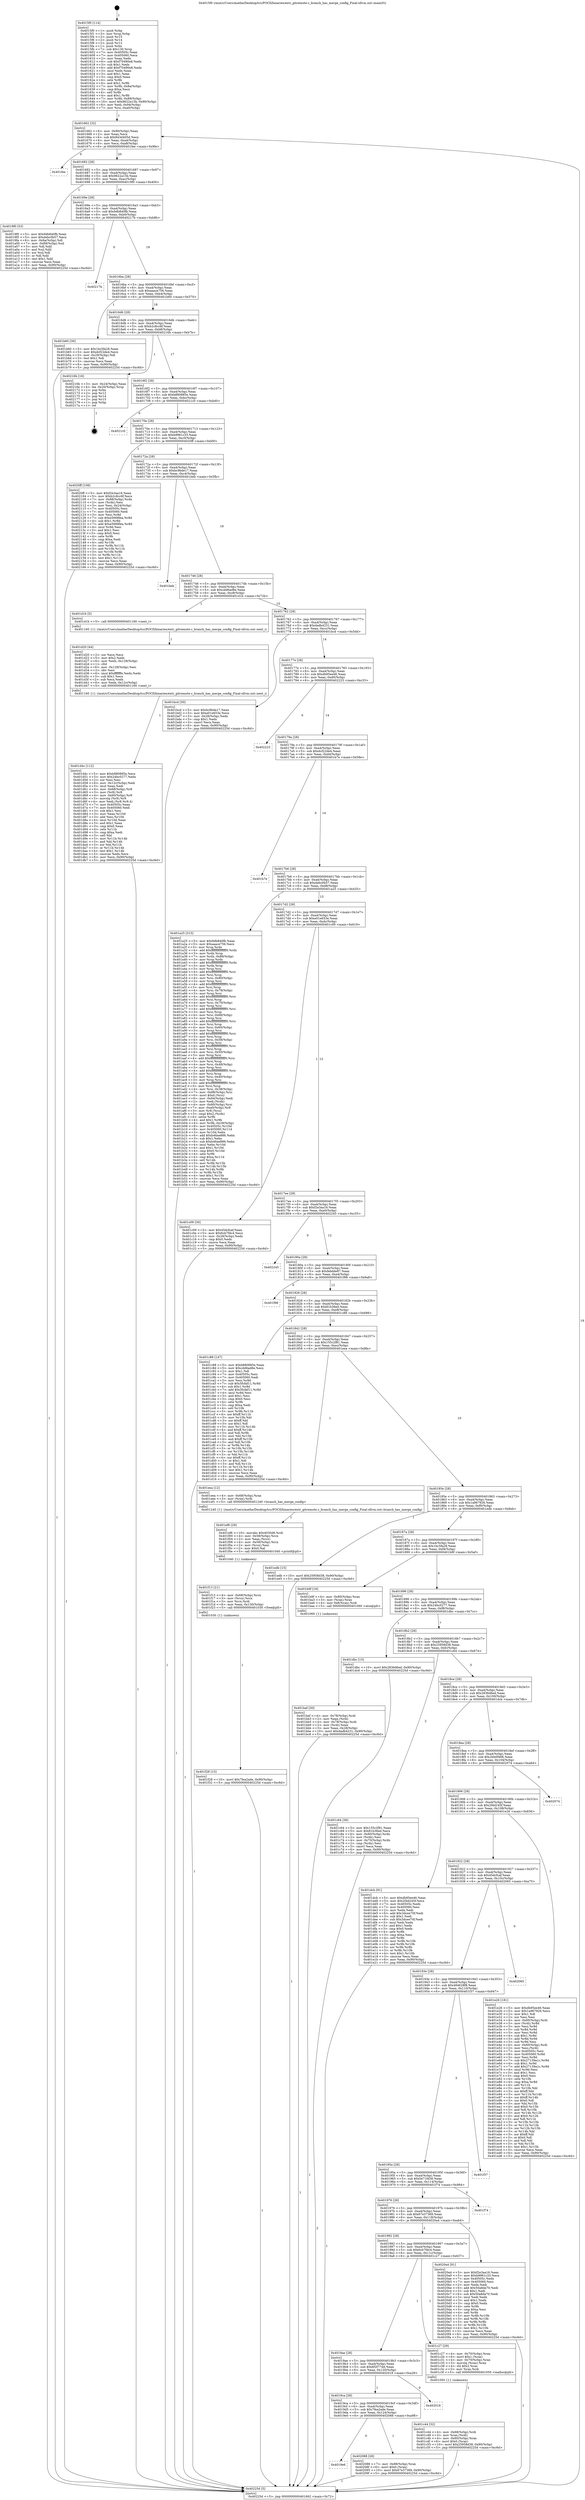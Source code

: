digraph "0x4015f0" {
  label = "0x4015f0 (/mnt/c/Users/mathe/Desktop/tcc/POCII/binaries/extr_gitremote.c_branch_has_merge_config_Final-ollvm.out::main(0))"
  labelloc = "t"
  node[shape=record]

  Entry [label="",width=0.3,height=0.3,shape=circle,fillcolor=black,style=filled]
  "0x401662" [label="{
     0x401662 [32]\l
     | [instrs]\l
     &nbsp;&nbsp;0x401662 \<+6\>: mov -0x90(%rbp),%eax\l
     &nbsp;&nbsp;0x401668 \<+2\>: mov %eax,%ecx\l
     &nbsp;&nbsp;0x40166a \<+6\>: sub $0x843d405d,%ecx\l
     &nbsp;&nbsp;0x401670 \<+6\>: mov %eax,-0xa4(%rbp)\l
     &nbsp;&nbsp;0x401676 \<+6\>: mov %ecx,-0xa8(%rbp)\l
     &nbsp;&nbsp;0x40167c \<+6\>: je 0000000000401fee \<main+0x9fe\>\l
  }"]
  "0x401fee" [label="{
     0x401fee\l
  }", style=dashed]
  "0x401682" [label="{
     0x401682 [28]\l
     | [instrs]\l
     &nbsp;&nbsp;0x401682 \<+5\>: jmp 0000000000401687 \<main+0x97\>\l
     &nbsp;&nbsp;0x401687 \<+6\>: mov -0xa4(%rbp),%eax\l
     &nbsp;&nbsp;0x40168d \<+5\>: sub $0x9622a15b,%eax\l
     &nbsp;&nbsp;0x401692 \<+6\>: mov %eax,-0xac(%rbp)\l
     &nbsp;&nbsp;0x401698 \<+6\>: je 00000000004019f0 \<main+0x400\>\l
  }"]
  Exit [label="",width=0.3,height=0.3,shape=circle,fillcolor=black,style=filled,peripheries=2]
  "0x4019f0" [label="{
     0x4019f0 [53]\l
     | [instrs]\l
     &nbsp;&nbsp;0x4019f0 \<+5\>: mov $0x9db840fb,%eax\l
     &nbsp;&nbsp;0x4019f5 \<+5\>: mov $0xdebc0b57,%ecx\l
     &nbsp;&nbsp;0x4019fa \<+6\>: mov -0x8a(%rbp),%dl\l
     &nbsp;&nbsp;0x401a00 \<+7\>: mov -0x89(%rbp),%sil\l
     &nbsp;&nbsp;0x401a07 \<+3\>: mov %dl,%dil\l
     &nbsp;&nbsp;0x401a0a \<+3\>: and %sil,%dil\l
     &nbsp;&nbsp;0x401a0d \<+3\>: xor %sil,%dl\l
     &nbsp;&nbsp;0x401a10 \<+3\>: or %dl,%dil\l
     &nbsp;&nbsp;0x401a13 \<+4\>: test $0x1,%dil\l
     &nbsp;&nbsp;0x401a17 \<+3\>: cmovne %ecx,%eax\l
     &nbsp;&nbsp;0x401a1a \<+6\>: mov %eax,-0x90(%rbp)\l
     &nbsp;&nbsp;0x401a20 \<+5\>: jmp 000000000040225d \<main+0xc6d\>\l
  }"]
  "0x40169e" [label="{
     0x40169e [28]\l
     | [instrs]\l
     &nbsp;&nbsp;0x40169e \<+5\>: jmp 00000000004016a3 \<main+0xb3\>\l
     &nbsp;&nbsp;0x4016a3 \<+6\>: mov -0xa4(%rbp),%eax\l
     &nbsp;&nbsp;0x4016a9 \<+5\>: sub $0x9db840fb,%eax\l
     &nbsp;&nbsp;0x4016ae \<+6\>: mov %eax,-0xb0(%rbp)\l
     &nbsp;&nbsp;0x4016b4 \<+6\>: je 000000000040217b \<main+0xb8b\>\l
  }"]
  "0x40225d" [label="{
     0x40225d [5]\l
     | [instrs]\l
     &nbsp;&nbsp;0x40225d \<+5\>: jmp 0000000000401662 \<main+0x72\>\l
  }"]
  "0x4015f0" [label="{
     0x4015f0 [114]\l
     | [instrs]\l
     &nbsp;&nbsp;0x4015f0 \<+1\>: push %rbp\l
     &nbsp;&nbsp;0x4015f1 \<+3\>: mov %rsp,%rbp\l
     &nbsp;&nbsp;0x4015f4 \<+2\>: push %r15\l
     &nbsp;&nbsp;0x4015f6 \<+2\>: push %r14\l
     &nbsp;&nbsp;0x4015f8 \<+2\>: push %r12\l
     &nbsp;&nbsp;0x4015fa \<+1\>: push %rbx\l
     &nbsp;&nbsp;0x4015fb \<+7\>: sub $0x130,%rsp\l
     &nbsp;&nbsp;0x401602 \<+7\>: mov 0x40505c,%eax\l
     &nbsp;&nbsp;0x401609 \<+7\>: mov 0x405060,%ecx\l
     &nbsp;&nbsp;0x401610 \<+2\>: mov %eax,%edx\l
     &nbsp;&nbsp;0x401612 \<+6\>: sub $0xf70490e8,%edx\l
     &nbsp;&nbsp;0x401618 \<+3\>: sub $0x1,%edx\l
     &nbsp;&nbsp;0x40161b \<+6\>: add $0xf70490e8,%edx\l
     &nbsp;&nbsp;0x401621 \<+3\>: imul %edx,%eax\l
     &nbsp;&nbsp;0x401624 \<+3\>: and $0x1,%eax\l
     &nbsp;&nbsp;0x401627 \<+3\>: cmp $0x0,%eax\l
     &nbsp;&nbsp;0x40162a \<+4\>: sete %r8b\l
     &nbsp;&nbsp;0x40162e \<+4\>: and $0x1,%r8b\l
     &nbsp;&nbsp;0x401632 \<+7\>: mov %r8b,-0x8a(%rbp)\l
     &nbsp;&nbsp;0x401639 \<+3\>: cmp $0xa,%ecx\l
     &nbsp;&nbsp;0x40163c \<+4\>: setl %r8b\l
     &nbsp;&nbsp;0x401640 \<+4\>: and $0x1,%r8b\l
     &nbsp;&nbsp;0x401644 \<+7\>: mov %r8b,-0x89(%rbp)\l
     &nbsp;&nbsp;0x40164b \<+10\>: movl $0x9622a15b,-0x90(%rbp)\l
     &nbsp;&nbsp;0x401655 \<+6\>: mov %edi,-0x94(%rbp)\l
     &nbsp;&nbsp;0x40165b \<+7\>: mov %rsi,-0xa0(%rbp)\l
  }"]
  "0x4019e6" [label="{
     0x4019e6\l
  }", style=dashed]
  "0x40217b" [label="{
     0x40217b\l
  }", style=dashed]
  "0x4016ba" [label="{
     0x4016ba [28]\l
     | [instrs]\l
     &nbsp;&nbsp;0x4016ba \<+5\>: jmp 00000000004016bf \<main+0xcf\>\l
     &nbsp;&nbsp;0x4016bf \<+6\>: mov -0xa4(%rbp),%eax\l
     &nbsp;&nbsp;0x4016c5 \<+5\>: sub $0xaaace756,%eax\l
     &nbsp;&nbsp;0x4016ca \<+6\>: mov %eax,-0xb4(%rbp)\l
     &nbsp;&nbsp;0x4016d0 \<+6\>: je 0000000000401b60 \<main+0x570\>\l
  }"]
  "0x402088" [label="{
     0x402088 [28]\l
     | [instrs]\l
     &nbsp;&nbsp;0x402088 \<+7\>: mov -0x88(%rbp),%rax\l
     &nbsp;&nbsp;0x40208f \<+6\>: movl $0x0,(%rax)\l
     &nbsp;&nbsp;0x402095 \<+10\>: movl $0x67e37369,-0x90(%rbp)\l
     &nbsp;&nbsp;0x40209f \<+5\>: jmp 000000000040225d \<main+0xc6d\>\l
  }"]
  "0x401b60" [label="{
     0x401b60 [30]\l
     | [instrs]\l
     &nbsp;&nbsp;0x401b60 \<+5\>: mov $0x1bc5fa28,%eax\l
     &nbsp;&nbsp;0x401b65 \<+5\>: mov $0xdcf22de4,%ecx\l
     &nbsp;&nbsp;0x401b6a \<+3\>: mov -0x29(%rbp),%dl\l
     &nbsp;&nbsp;0x401b6d \<+3\>: test $0x1,%dl\l
     &nbsp;&nbsp;0x401b70 \<+3\>: cmovne %ecx,%eax\l
     &nbsp;&nbsp;0x401b73 \<+6\>: mov %eax,-0x90(%rbp)\l
     &nbsp;&nbsp;0x401b79 \<+5\>: jmp 000000000040225d \<main+0xc6d\>\l
  }"]
  "0x4016d6" [label="{
     0x4016d6 [28]\l
     | [instrs]\l
     &nbsp;&nbsp;0x4016d6 \<+5\>: jmp 00000000004016db \<main+0xeb\>\l
     &nbsp;&nbsp;0x4016db \<+6\>: mov -0xa4(%rbp),%eax\l
     &nbsp;&nbsp;0x4016e1 \<+5\>: sub $0xb2c8cc6f,%eax\l
     &nbsp;&nbsp;0x4016e6 \<+6\>: mov %eax,-0xb8(%rbp)\l
     &nbsp;&nbsp;0x4016ec \<+6\>: je 000000000040216b \<main+0xb7b\>\l
  }"]
  "0x4019ca" [label="{
     0x4019ca [28]\l
     | [instrs]\l
     &nbsp;&nbsp;0x4019ca \<+5\>: jmp 00000000004019cf \<main+0x3df\>\l
     &nbsp;&nbsp;0x4019cf \<+6\>: mov -0xa4(%rbp),%eax\l
     &nbsp;&nbsp;0x4019d5 \<+5\>: sub $0x7fea2ade,%eax\l
     &nbsp;&nbsp;0x4019da \<+6\>: mov %eax,-0x124(%rbp)\l
     &nbsp;&nbsp;0x4019e0 \<+6\>: je 0000000000402088 \<main+0xa98\>\l
  }"]
  "0x40216b" [label="{
     0x40216b [16]\l
     | [instrs]\l
     &nbsp;&nbsp;0x40216b \<+3\>: mov -0x24(%rbp),%eax\l
     &nbsp;&nbsp;0x40216e \<+4\>: lea -0x20(%rbp),%rsp\l
     &nbsp;&nbsp;0x402172 \<+1\>: pop %rbx\l
     &nbsp;&nbsp;0x402173 \<+2\>: pop %r12\l
     &nbsp;&nbsp;0x402175 \<+2\>: pop %r14\l
     &nbsp;&nbsp;0x402177 \<+2\>: pop %r15\l
     &nbsp;&nbsp;0x402179 \<+1\>: pop %rbp\l
     &nbsp;&nbsp;0x40217a \<+1\>: ret\l
  }"]
  "0x4016f2" [label="{
     0x4016f2 [28]\l
     | [instrs]\l
     &nbsp;&nbsp;0x4016f2 \<+5\>: jmp 00000000004016f7 \<main+0x107\>\l
     &nbsp;&nbsp;0x4016f7 \<+6\>: mov -0xa4(%rbp),%eax\l
     &nbsp;&nbsp;0x4016fd \<+5\>: sub $0xb880885e,%eax\l
     &nbsp;&nbsp;0x401702 \<+6\>: mov %eax,-0xbc(%rbp)\l
     &nbsp;&nbsp;0x401708 \<+6\>: je 00000000004021c0 \<main+0xbd0\>\l
  }"]
  "0x402018" [label="{
     0x402018\l
  }", style=dashed]
  "0x4021c0" [label="{
     0x4021c0\l
  }", style=dashed]
  "0x40170e" [label="{
     0x40170e [28]\l
     | [instrs]\l
     &nbsp;&nbsp;0x40170e \<+5\>: jmp 0000000000401713 \<main+0x123\>\l
     &nbsp;&nbsp;0x401713 \<+6\>: mov -0xa4(%rbp),%eax\l
     &nbsp;&nbsp;0x401719 \<+5\>: sub $0xb9961c33,%eax\l
     &nbsp;&nbsp;0x40171e \<+6\>: mov %eax,-0xc0(%rbp)\l
     &nbsp;&nbsp;0x401724 \<+6\>: je 00000000004020ff \<main+0xb0f\>\l
  }"]
  "0x401f28" [label="{
     0x401f28 [15]\l
     | [instrs]\l
     &nbsp;&nbsp;0x401f28 \<+10\>: movl $0x7fea2ade,-0x90(%rbp)\l
     &nbsp;&nbsp;0x401f32 \<+5\>: jmp 000000000040225d \<main+0xc6d\>\l
  }"]
  "0x4020ff" [label="{
     0x4020ff [108]\l
     | [instrs]\l
     &nbsp;&nbsp;0x4020ff \<+5\>: mov $0xf2e3aa16,%eax\l
     &nbsp;&nbsp;0x402104 \<+5\>: mov $0xb2c8cc6f,%ecx\l
     &nbsp;&nbsp;0x402109 \<+7\>: mov -0x88(%rbp),%rdx\l
     &nbsp;&nbsp;0x402110 \<+2\>: mov (%rdx),%esi\l
     &nbsp;&nbsp;0x402112 \<+3\>: mov %esi,-0x24(%rbp)\l
     &nbsp;&nbsp;0x402115 \<+7\>: mov 0x40505c,%esi\l
     &nbsp;&nbsp;0x40211c \<+7\>: mov 0x405060,%edi\l
     &nbsp;&nbsp;0x402123 \<+3\>: mov %esi,%r8d\l
     &nbsp;&nbsp;0x402126 \<+7\>: sub $0xe5668fea,%r8d\l
     &nbsp;&nbsp;0x40212d \<+4\>: sub $0x1,%r8d\l
     &nbsp;&nbsp;0x402131 \<+7\>: add $0xe5668fea,%r8d\l
     &nbsp;&nbsp;0x402138 \<+4\>: imul %r8d,%esi\l
     &nbsp;&nbsp;0x40213c \<+3\>: and $0x1,%esi\l
     &nbsp;&nbsp;0x40213f \<+3\>: cmp $0x0,%esi\l
     &nbsp;&nbsp;0x402142 \<+4\>: sete %r9b\l
     &nbsp;&nbsp;0x402146 \<+3\>: cmp $0xa,%edi\l
     &nbsp;&nbsp;0x402149 \<+4\>: setl %r10b\l
     &nbsp;&nbsp;0x40214d \<+3\>: mov %r9b,%r11b\l
     &nbsp;&nbsp;0x402150 \<+3\>: and %r10b,%r11b\l
     &nbsp;&nbsp;0x402153 \<+3\>: xor %r10b,%r9b\l
     &nbsp;&nbsp;0x402156 \<+3\>: or %r9b,%r11b\l
     &nbsp;&nbsp;0x402159 \<+4\>: test $0x1,%r11b\l
     &nbsp;&nbsp;0x40215d \<+3\>: cmovne %ecx,%eax\l
     &nbsp;&nbsp;0x402160 \<+6\>: mov %eax,-0x90(%rbp)\l
     &nbsp;&nbsp;0x402166 \<+5\>: jmp 000000000040225d \<main+0xc6d\>\l
  }"]
  "0x40172a" [label="{
     0x40172a [28]\l
     | [instrs]\l
     &nbsp;&nbsp;0x40172a \<+5\>: jmp 000000000040172f \<main+0x13f\>\l
     &nbsp;&nbsp;0x40172f \<+6\>: mov -0xa4(%rbp),%eax\l
     &nbsp;&nbsp;0x401735 \<+5\>: sub $0xbc9bde17,%eax\l
     &nbsp;&nbsp;0x40173a \<+6\>: mov %eax,-0xc4(%rbp)\l
     &nbsp;&nbsp;0x401740 \<+6\>: je 0000000000401beb \<main+0x5fb\>\l
  }"]
  "0x401f13" [label="{
     0x401f13 [21]\l
     | [instrs]\l
     &nbsp;&nbsp;0x401f13 \<+4\>: mov -0x68(%rbp),%rcx\l
     &nbsp;&nbsp;0x401f17 \<+3\>: mov (%rcx),%rcx\l
     &nbsp;&nbsp;0x401f1a \<+3\>: mov %rcx,%rdi\l
     &nbsp;&nbsp;0x401f1d \<+6\>: mov %eax,-0x130(%rbp)\l
     &nbsp;&nbsp;0x401f23 \<+5\>: call 0000000000401030 \<free@plt\>\l
     | [calls]\l
     &nbsp;&nbsp;0x401030 \{1\} (unknown)\l
  }"]
  "0x401beb" [label="{
     0x401beb\l
  }", style=dashed]
  "0x401746" [label="{
     0x401746 [28]\l
     | [instrs]\l
     &nbsp;&nbsp;0x401746 \<+5\>: jmp 000000000040174b \<main+0x15b\>\l
     &nbsp;&nbsp;0x40174b \<+6\>: mov -0xa4(%rbp),%eax\l
     &nbsp;&nbsp;0x401751 \<+5\>: sub $0xcdd6ad8e,%eax\l
     &nbsp;&nbsp;0x401756 \<+6\>: mov %eax,-0xc8(%rbp)\l
     &nbsp;&nbsp;0x40175c \<+6\>: je 0000000000401d1b \<main+0x72b\>\l
  }"]
  "0x401ef6" [label="{
     0x401ef6 [29]\l
     | [instrs]\l
     &nbsp;&nbsp;0x401ef6 \<+10\>: movabs $0x4030d6,%rdi\l
     &nbsp;&nbsp;0x401f00 \<+4\>: mov -0x58(%rbp),%rcx\l
     &nbsp;&nbsp;0x401f04 \<+2\>: mov %eax,(%rcx)\l
     &nbsp;&nbsp;0x401f06 \<+4\>: mov -0x58(%rbp),%rcx\l
     &nbsp;&nbsp;0x401f0a \<+2\>: mov (%rcx),%esi\l
     &nbsp;&nbsp;0x401f0c \<+2\>: mov $0x0,%al\l
     &nbsp;&nbsp;0x401f0e \<+5\>: call 0000000000401040 \<printf@plt\>\l
     | [calls]\l
     &nbsp;&nbsp;0x401040 \{1\} (unknown)\l
  }"]
  "0x401d1b" [label="{
     0x401d1b [5]\l
     | [instrs]\l
     &nbsp;&nbsp;0x401d1b \<+5\>: call 0000000000401160 \<next_i\>\l
     | [calls]\l
     &nbsp;&nbsp;0x401160 \{1\} (/mnt/c/Users/mathe/Desktop/tcc/POCII/binaries/extr_gitremote.c_branch_has_merge_config_Final-ollvm.out::next_i)\l
  }"]
  "0x401762" [label="{
     0x401762 [28]\l
     | [instrs]\l
     &nbsp;&nbsp;0x401762 \<+5\>: jmp 0000000000401767 \<main+0x177\>\l
     &nbsp;&nbsp;0x401767 \<+6\>: mov -0xa4(%rbp),%eax\l
     &nbsp;&nbsp;0x40176d \<+5\>: sub $0xdadb4231,%eax\l
     &nbsp;&nbsp;0x401772 \<+6\>: mov %eax,-0xcc(%rbp)\l
     &nbsp;&nbsp;0x401778 \<+6\>: je 0000000000401bcd \<main+0x5dd\>\l
  }"]
  "0x401d4c" [label="{
     0x401d4c [112]\l
     | [instrs]\l
     &nbsp;&nbsp;0x401d4c \<+5\>: mov $0xb880885e,%ecx\l
     &nbsp;&nbsp;0x401d51 \<+5\>: mov $0x24bc0277,%edx\l
     &nbsp;&nbsp;0x401d56 \<+2\>: xor %esi,%esi\l
     &nbsp;&nbsp;0x401d58 \<+6\>: mov -0x12c(%rbp),%edi\l
     &nbsp;&nbsp;0x401d5e \<+3\>: imul %eax,%edi\l
     &nbsp;&nbsp;0x401d61 \<+4\>: mov -0x68(%rbp),%r8\l
     &nbsp;&nbsp;0x401d65 \<+3\>: mov (%r8),%r8\l
     &nbsp;&nbsp;0x401d68 \<+4\>: mov -0x60(%rbp),%r9\l
     &nbsp;&nbsp;0x401d6c \<+3\>: movslq (%r9),%r9\l
     &nbsp;&nbsp;0x401d6f \<+4\>: mov %edi,(%r8,%r9,4)\l
     &nbsp;&nbsp;0x401d73 \<+7\>: mov 0x40505c,%eax\l
     &nbsp;&nbsp;0x401d7a \<+7\>: mov 0x405060,%edi\l
     &nbsp;&nbsp;0x401d81 \<+3\>: sub $0x1,%esi\l
     &nbsp;&nbsp;0x401d84 \<+3\>: mov %eax,%r10d\l
     &nbsp;&nbsp;0x401d87 \<+3\>: add %esi,%r10d\l
     &nbsp;&nbsp;0x401d8a \<+4\>: imul %r10d,%eax\l
     &nbsp;&nbsp;0x401d8e \<+3\>: and $0x1,%eax\l
     &nbsp;&nbsp;0x401d91 \<+3\>: cmp $0x0,%eax\l
     &nbsp;&nbsp;0x401d94 \<+4\>: sete %r11b\l
     &nbsp;&nbsp;0x401d98 \<+3\>: cmp $0xa,%edi\l
     &nbsp;&nbsp;0x401d9b \<+3\>: setl %bl\l
     &nbsp;&nbsp;0x401d9e \<+3\>: mov %r11b,%r14b\l
     &nbsp;&nbsp;0x401da1 \<+3\>: and %bl,%r14b\l
     &nbsp;&nbsp;0x401da4 \<+3\>: xor %bl,%r11b\l
     &nbsp;&nbsp;0x401da7 \<+3\>: or %r11b,%r14b\l
     &nbsp;&nbsp;0x401daa \<+4\>: test $0x1,%r14b\l
     &nbsp;&nbsp;0x401dae \<+3\>: cmovne %edx,%ecx\l
     &nbsp;&nbsp;0x401db1 \<+6\>: mov %ecx,-0x90(%rbp)\l
     &nbsp;&nbsp;0x401db7 \<+5\>: jmp 000000000040225d \<main+0xc6d\>\l
  }"]
  "0x401bcd" [label="{
     0x401bcd [30]\l
     | [instrs]\l
     &nbsp;&nbsp;0x401bcd \<+5\>: mov $0xbc9bde17,%eax\l
     &nbsp;&nbsp;0x401bd2 \<+5\>: mov $0xe01e653e,%ecx\l
     &nbsp;&nbsp;0x401bd7 \<+3\>: mov -0x28(%rbp),%edx\l
     &nbsp;&nbsp;0x401bda \<+3\>: cmp $0x1,%edx\l
     &nbsp;&nbsp;0x401bdd \<+3\>: cmovl %ecx,%eax\l
     &nbsp;&nbsp;0x401be0 \<+6\>: mov %eax,-0x90(%rbp)\l
     &nbsp;&nbsp;0x401be6 \<+5\>: jmp 000000000040225d \<main+0xc6d\>\l
  }"]
  "0x40177e" [label="{
     0x40177e [28]\l
     | [instrs]\l
     &nbsp;&nbsp;0x40177e \<+5\>: jmp 0000000000401783 \<main+0x193\>\l
     &nbsp;&nbsp;0x401783 \<+6\>: mov -0xa4(%rbp),%eax\l
     &nbsp;&nbsp;0x401789 \<+5\>: sub $0xdb95ee46,%eax\l
     &nbsp;&nbsp;0x40178e \<+6\>: mov %eax,-0xd0(%rbp)\l
     &nbsp;&nbsp;0x401794 \<+6\>: je 0000000000402223 \<main+0xc33\>\l
  }"]
  "0x401d20" [label="{
     0x401d20 [44]\l
     | [instrs]\l
     &nbsp;&nbsp;0x401d20 \<+2\>: xor %ecx,%ecx\l
     &nbsp;&nbsp;0x401d22 \<+5\>: mov $0x2,%edx\l
     &nbsp;&nbsp;0x401d27 \<+6\>: mov %edx,-0x128(%rbp)\l
     &nbsp;&nbsp;0x401d2d \<+1\>: cltd\l
     &nbsp;&nbsp;0x401d2e \<+6\>: mov -0x128(%rbp),%esi\l
     &nbsp;&nbsp;0x401d34 \<+2\>: idiv %esi\l
     &nbsp;&nbsp;0x401d36 \<+6\>: imul $0xfffffffe,%edx,%edx\l
     &nbsp;&nbsp;0x401d3c \<+3\>: sub $0x1,%ecx\l
     &nbsp;&nbsp;0x401d3f \<+2\>: sub %ecx,%edx\l
     &nbsp;&nbsp;0x401d41 \<+6\>: mov %edx,-0x12c(%rbp)\l
     &nbsp;&nbsp;0x401d47 \<+5\>: call 0000000000401160 \<next_i\>\l
     | [calls]\l
     &nbsp;&nbsp;0x401160 \{1\} (/mnt/c/Users/mathe/Desktop/tcc/POCII/binaries/extr_gitremote.c_branch_has_merge_config_Final-ollvm.out::next_i)\l
  }"]
  "0x402223" [label="{
     0x402223\l
  }", style=dashed]
  "0x40179a" [label="{
     0x40179a [28]\l
     | [instrs]\l
     &nbsp;&nbsp;0x40179a \<+5\>: jmp 000000000040179f \<main+0x1af\>\l
     &nbsp;&nbsp;0x40179f \<+6\>: mov -0xa4(%rbp),%eax\l
     &nbsp;&nbsp;0x4017a5 \<+5\>: sub $0xdcf22de4,%eax\l
     &nbsp;&nbsp;0x4017aa \<+6\>: mov %eax,-0xd4(%rbp)\l
     &nbsp;&nbsp;0x4017b0 \<+6\>: je 0000000000401b7e \<main+0x58e\>\l
  }"]
  "0x401c44" [label="{
     0x401c44 [32]\l
     | [instrs]\l
     &nbsp;&nbsp;0x401c44 \<+4\>: mov -0x68(%rbp),%rdi\l
     &nbsp;&nbsp;0x401c48 \<+3\>: mov %rax,(%rdi)\l
     &nbsp;&nbsp;0x401c4b \<+4\>: mov -0x60(%rbp),%rax\l
     &nbsp;&nbsp;0x401c4f \<+6\>: movl $0x0,(%rax)\l
     &nbsp;&nbsp;0x401c55 \<+10\>: movl $0x25958d38,-0x90(%rbp)\l
     &nbsp;&nbsp;0x401c5f \<+5\>: jmp 000000000040225d \<main+0xc6d\>\l
  }"]
  "0x401b7e" [label="{
     0x401b7e\l
  }", style=dashed]
  "0x4017b6" [label="{
     0x4017b6 [28]\l
     | [instrs]\l
     &nbsp;&nbsp;0x4017b6 \<+5\>: jmp 00000000004017bb \<main+0x1cb\>\l
     &nbsp;&nbsp;0x4017bb \<+6\>: mov -0xa4(%rbp),%eax\l
     &nbsp;&nbsp;0x4017c1 \<+5\>: sub $0xdebc0b57,%eax\l
     &nbsp;&nbsp;0x4017c6 \<+6\>: mov %eax,-0xd8(%rbp)\l
     &nbsp;&nbsp;0x4017cc \<+6\>: je 0000000000401a25 \<main+0x435\>\l
  }"]
  "0x4019ae" [label="{
     0x4019ae [28]\l
     | [instrs]\l
     &nbsp;&nbsp;0x4019ae \<+5\>: jmp 00000000004019b3 \<main+0x3c3\>\l
     &nbsp;&nbsp;0x4019b3 \<+6\>: mov -0xa4(%rbp),%eax\l
     &nbsp;&nbsp;0x4019b9 \<+5\>: sub $0x6f2f77dd,%eax\l
     &nbsp;&nbsp;0x4019be \<+6\>: mov %eax,-0x120(%rbp)\l
     &nbsp;&nbsp;0x4019c4 \<+6\>: je 0000000000402018 \<main+0xa28\>\l
  }"]
  "0x401a25" [label="{
     0x401a25 [315]\l
     | [instrs]\l
     &nbsp;&nbsp;0x401a25 \<+5\>: mov $0x9db840fb,%eax\l
     &nbsp;&nbsp;0x401a2a \<+5\>: mov $0xaaace756,%ecx\l
     &nbsp;&nbsp;0x401a2f \<+3\>: mov %rsp,%rdx\l
     &nbsp;&nbsp;0x401a32 \<+4\>: add $0xfffffffffffffff0,%rdx\l
     &nbsp;&nbsp;0x401a36 \<+3\>: mov %rdx,%rsp\l
     &nbsp;&nbsp;0x401a39 \<+7\>: mov %rdx,-0x88(%rbp)\l
     &nbsp;&nbsp;0x401a40 \<+3\>: mov %rsp,%rdx\l
     &nbsp;&nbsp;0x401a43 \<+4\>: add $0xfffffffffffffff0,%rdx\l
     &nbsp;&nbsp;0x401a47 \<+3\>: mov %rdx,%rsp\l
     &nbsp;&nbsp;0x401a4a \<+3\>: mov %rsp,%rsi\l
     &nbsp;&nbsp;0x401a4d \<+4\>: add $0xfffffffffffffff0,%rsi\l
     &nbsp;&nbsp;0x401a51 \<+3\>: mov %rsi,%rsp\l
     &nbsp;&nbsp;0x401a54 \<+4\>: mov %rsi,-0x80(%rbp)\l
     &nbsp;&nbsp;0x401a58 \<+3\>: mov %rsp,%rsi\l
     &nbsp;&nbsp;0x401a5b \<+4\>: add $0xfffffffffffffff0,%rsi\l
     &nbsp;&nbsp;0x401a5f \<+3\>: mov %rsi,%rsp\l
     &nbsp;&nbsp;0x401a62 \<+4\>: mov %rsi,-0x78(%rbp)\l
     &nbsp;&nbsp;0x401a66 \<+3\>: mov %rsp,%rsi\l
     &nbsp;&nbsp;0x401a69 \<+4\>: add $0xfffffffffffffff0,%rsi\l
     &nbsp;&nbsp;0x401a6d \<+3\>: mov %rsi,%rsp\l
     &nbsp;&nbsp;0x401a70 \<+4\>: mov %rsi,-0x70(%rbp)\l
     &nbsp;&nbsp;0x401a74 \<+3\>: mov %rsp,%rsi\l
     &nbsp;&nbsp;0x401a77 \<+4\>: add $0xfffffffffffffff0,%rsi\l
     &nbsp;&nbsp;0x401a7b \<+3\>: mov %rsi,%rsp\l
     &nbsp;&nbsp;0x401a7e \<+4\>: mov %rsi,-0x68(%rbp)\l
     &nbsp;&nbsp;0x401a82 \<+3\>: mov %rsp,%rsi\l
     &nbsp;&nbsp;0x401a85 \<+4\>: add $0xfffffffffffffff0,%rsi\l
     &nbsp;&nbsp;0x401a89 \<+3\>: mov %rsi,%rsp\l
     &nbsp;&nbsp;0x401a8c \<+4\>: mov %rsi,-0x60(%rbp)\l
     &nbsp;&nbsp;0x401a90 \<+3\>: mov %rsp,%rsi\l
     &nbsp;&nbsp;0x401a93 \<+4\>: add $0xfffffffffffffff0,%rsi\l
     &nbsp;&nbsp;0x401a97 \<+3\>: mov %rsi,%rsp\l
     &nbsp;&nbsp;0x401a9a \<+4\>: mov %rsi,-0x58(%rbp)\l
     &nbsp;&nbsp;0x401a9e \<+3\>: mov %rsp,%rsi\l
     &nbsp;&nbsp;0x401aa1 \<+4\>: add $0xfffffffffffffff0,%rsi\l
     &nbsp;&nbsp;0x401aa5 \<+3\>: mov %rsi,%rsp\l
     &nbsp;&nbsp;0x401aa8 \<+4\>: mov %rsi,-0x50(%rbp)\l
     &nbsp;&nbsp;0x401aac \<+3\>: mov %rsp,%rsi\l
     &nbsp;&nbsp;0x401aaf \<+4\>: add $0xfffffffffffffff0,%rsi\l
     &nbsp;&nbsp;0x401ab3 \<+3\>: mov %rsi,%rsp\l
     &nbsp;&nbsp;0x401ab6 \<+4\>: mov %rsi,-0x48(%rbp)\l
     &nbsp;&nbsp;0x401aba \<+3\>: mov %rsp,%rsi\l
     &nbsp;&nbsp;0x401abd \<+4\>: add $0xfffffffffffffff0,%rsi\l
     &nbsp;&nbsp;0x401ac1 \<+3\>: mov %rsi,%rsp\l
     &nbsp;&nbsp;0x401ac4 \<+4\>: mov %rsi,-0x40(%rbp)\l
     &nbsp;&nbsp;0x401ac8 \<+3\>: mov %rsp,%rsi\l
     &nbsp;&nbsp;0x401acb \<+4\>: add $0xfffffffffffffff0,%rsi\l
     &nbsp;&nbsp;0x401acf \<+3\>: mov %rsi,%rsp\l
     &nbsp;&nbsp;0x401ad2 \<+4\>: mov %rsi,-0x38(%rbp)\l
     &nbsp;&nbsp;0x401ad6 \<+7\>: mov -0x88(%rbp),%rsi\l
     &nbsp;&nbsp;0x401add \<+6\>: movl $0x0,(%rsi)\l
     &nbsp;&nbsp;0x401ae3 \<+6\>: mov -0x94(%rbp),%edi\l
     &nbsp;&nbsp;0x401ae9 \<+2\>: mov %edi,(%rdx)\l
     &nbsp;&nbsp;0x401aeb \<+4\>: mov -0x80(%rbp),%rsi\l
     &nbsp;&nbsp;0x401aef \<+7\>: mov -0xa0(%rbp),%r8\l
     &nbsp;&nbsp;0x401af6 \<+3\>: mov %r8,(%rsi)\l
     &nbsp;&nbsp;0x401af9 \<+3\>: cmpl $0x2,(%rdx)\l
     &nbsp;&nbsp;0x401afc \<+4\>: setne %r9b\l
     &nbsp;&nbsp;0x401b00 \<+4\>: and $0x1,%r9b\l
     &nbsp;&nbsp;0x401b04 \<+4\>: mov %r9b,-0x29(%rbp)\l
     &nbsp;&nbsp;0x401b08 \<+8\>: mov 0x40505c,%r10d\l
     &nbsp;&nbsp;0x401b10 \<+8\>: mov 0x405060,%r11d\l
     &nbsp;&nbsp;0x401b18 \<+3\>: mov %r10d,%ebx\l
     &nbsp;&nbsp;0x401b1b \<+6\>: add $0xb46ae886,%ebx\l
     &nbsp;&nbsp;0x401b21 \<+3\>: sub $0x1,%ebx\l
     &nbsp;&nbsp;0x401b24 \<+6\>: sub $0xb46ae886,%ebx\l
     &nbsp;&nbsp;0x401b2a \<+4\>: imul %ebx,%r10d\l
     &nbsp;&nbsp;0x401b2e \<+4\>: and $0x1,%r10d\l
     &nbsp;&nbsp;0x401b32 \<+4\>: cmp $0x0,%r10d\l
     &nbsp;&nbsp;0x401b36 \<+4\>: sete %r9b\l
     &nbsp;&nbsp;0x401b3a \<+4\>: cmp $0xa,%r11d\l
     &nbsp;&nbsp;0x401b3e \<+4\>: setl %r14b\l
     &nbsp;&nbsp;0x401b42 \<+3\>: mov %r9b,%r15b\l
     &nbsp;&nbsp;0x401b45 \<+3\>: and %r14b,%r15b\l
     &nbsp;&nbsp;0x401b48 \<+3\>: xor %r14b,%r9b\l
     &nbsp;&nbsp;0x401b4b \<+3\>: or %r9b,%r15b\l
     &nbsp;&nbsp;0x401b4e \<+4\>: test $0x1,%r15b\l
     &nbsp;&nbsp;0x401b52 \<+3\>: cmovne %ecx,%eax\l
     &nbsp;&nbsp;0x401b55 \<+6\>: mov %eax,-0x90(%rbp)\l
     &nbsp;&nbsp;0x401b5b \<+5\>: jmp 000000000040225d \<main+0xc6d\>\l
  }"]
  "0x4017d2" [label="{
     0x4017d2 [28]\l
     | [instrs]\l
     &nbsp;&nbsp;0x4017d2 \<+5\>: jmp 00000000004017d7 \<main+0x1e7\>\l
     &nbsp;&nbsp;0x4017d7 \<+6\>: mov -0xa4(%rbp),%eax\l
     &nbsp;&nbsp;0x4017dd \<+5\>: sub $0xe01e653e,%eax\l
     &nbsp;&nbsp;0x4017e2 \<+6\>: mov %eax,-0xdc(%rbp)\l
     &nbsp;&nbsp;0x4017e8 \<+6\>: je 0000000000401c09 \<main+0x619\>\l
  }"]
  "0x401c27" [label="{
     0x401c27 [29]\l
     | [instrs]\l
     &nbsp;&nbsp;0x401c27 \<+4\>: mov -0x70(%rbp),%rax\l
     &nbsp;&nbsp;0x401c2b \<+6\>: movl $0x1,(%rax)\l
     &nbsp;&nbsp;0x401c31 \<+4\>: mov -0x70(%rbp),%rax\l
     &nbsp;&nbsp;0x401c35 \<+3\>: movslq (%rax),%rax\l
     &nbsp;&nbsp;0x401c38 \<+4\>: shl $0x2,%rax\l
     &nbsp;&nbsp;0x401c3c \<+3\>: mov %rax,%rdi\l
     &nbsp;&nbsp;0x401c3f \<+5\>: call 0000000000401050 \<malloc@plt\>\l
     | [calls]\l
     &nbsp;&nbsp;0x401050 \{1\} (unknown)\l
  }"]
  "0x401992" [label="{
     0x401992 [28]\l
     | [instrs]\l
     &nbsp;&nbsp;0x401992 \<+5\>: jmp 0000000000401997 \<main+0x3a7\>\l
     &nbsp;&nbsp;0x401997 \<+6\>: mov -0xa4(%rbp),%eax\l
     &nbsp;&nbsp;0x40199d \<+5\>: sub $0x6cb7fdc4,%eax\l
     &nbsp;&nbsp;0x4019a2 \<+6\>: mov %eax,-0x11c(%rbp)\l
     &nbsp;&nbsp;0x4019a8 \<+6\>: je 0000000000401c27 \<main+0x637\>\l
  }"]
  "0x401c09" [label="{
     0x401c09 [30]\l
     | [instrs]\l
     &nbsp;&nbsp;0x401c09 \<+5\>: mov $0x45dcfcaf,%eax\l
     &nbsp;&nbsp;0x401c0e \<+5\>: mov $0x6cb7fdc4,%ecx\l
     &nbsp;&nbsp;0x401c13 \<+3\>: mov -0x28(%rbp),%edx\l
     &nbsp;&nbsp;0x401c16 \<+3\>: cmp $0x0,%edx\l
     &nbsp;&nbsp;0x401c19 \<+3\>: cmove %ecx,%eax\l
     &nbsp;&nbsp;0x401c1c \<+6\>: mov %eax,-0x90(%rbp)\l
     &nbsp;&nbsp;0x401c22 \<+5\>: jmp 000000000040225d \<main+0xc6d\>\l
  }"]
  "0x4017ee" [label="{
     0x4017ee [28]\l
     | [instrs]\l
     &nbsp;&nbsp;0x4017ee \<+5\>: jmp 00000000004017f3 \<main+0x203\>\l
     &nbsp;&nbsp;0x4017f3 \<+6\>: mov -0xa4(%rbp),%eax\l
     &nbsp;&nbsp;0x4017f9 \<+5\>: sub $0xf2e3aa16,%eax\l
     &nbsp;&nbsp;0x4017fe \<+6\>: mov %eax,-0xe0(%rbp)\l
     &nbsp;&nbsp;0x401804 \<+6\>: je 0000000000402245 \<main+0xc55\>\l
  }"]
  "0x4020a4" [label="{
     0x4020a4 [91]\l
     | [instrs]\l
     &nbsp;&nbsp;0x4020a4 \<+5\>: mov $0xf2e3aa16,%eax\l
     &nbsp;&nbsp;0x4020a9 \<+5\>: mov $0xb9961c33,%ecx\l
     &nbsp;&nbsp;0x4020ae \<+7\>: mov 0x40505c,%edx\l
     &nbsp;&nbsp;0x4020b5 \<+7\>: mov 0x405060,%esi\l
     &nbsp;&nbsp;0x4020bc \<+2\>: mov %edx,%edi\l
     &nbsp;&nbsp;0x4020be \<+6\>: add $0x50a8da70,%edi\l
     &nbsp;&nbsp;0x4020c4 \<+3\>: sub $0x1,%edi\l
     &nbsp;&nbsp;0x4020c7 \<+6\>: sub $0x50a8da70,%edi\l
     &nbsp;&nbsp;0x4020cd \<+3\>: imul %edi,%edx\l
     &nbsp;&nbsp;0x4020d0 \<+3\>: and $0x1,%edx\l
     &nbsp;&nbsp;0x4020d3 \<+3\>: cmp $0x0,%edx\l
     &nbsp;&nbsp;0x4020d6 \<+4\>: sete %r8b\l
     &nbsp;&nbsp;0x4020da \<+3\>: cmp $0xa,%esi\l
     &nbsp;&nbsp;0x4020dd \<+4\>: setl %r9b\l
     &nbsp;&nbsp;0x4020e1 \<+3\>: mov %r8b,%r10b\l
     &nbsp;&nbsp;0x4020e4 \<+3\>: and %r9b,%r10b\l
     &nbsp;&nbsp;0x4020e7 \<+3\>: xor %r9b,%r8b\l
     &nbsp;&nbsp;0x4020ea \<+3\>: or %r8b,%r10b\l
     &nbsp;&nbsp;0x4020ed \<+4\>: test $0x1,%r10b\l
     &nbsp;&nbsp;0x4020f1 \<+3\>: cmovne %ecx,%eax\l
     &nbsp;&nbsp;0x4020f4 \<+6\>: mov %eax,-0x90(%rbp)\l
     &nbsp;&nbsp;0x4020fa \<+5\>: jmp 000000000040225d \<main+0xc6d\>\l
  }"]
  "0x402245" [label="{
     0x402245\l
  }", style=dashed]
  "0x40180a" [label="{
     0x40180a [28]\l
     | [instrs]\l
     &nbsp;&nbsp;0x40180a \<+5\>: jmp 000000000040180f \<main+0x21f\>\l
     &nbsp;&nbsp;0x40180f \<+6\>: mov -0xa4(%rbp),%eax\l
     &nbsp;&nbsp;0x401815 \<+5\>: sub $0xfebdde87,%eax\l
     &nbsp;&nbsp;0x40181a \<+6\>: mov %eax,-0xe4(%rbp)\l
     &nbsp;&nbsp;0x401820 \<+6\>: je 0000000000401f98 \<main+0x9a8\>\l
  }"]
  "0x401976" [label="{
     0x401976 [28]\l
     | [instrs]\l
     &nbsp;&nbsp;0x401976 \<+5\>: jmp 000000000040197b \<main+0x38b\>\l
     &nbsp;&nbsp;0x40197b \<+6\>: mov -0xa4(%rbp),%eax\l
     &nbsp;&nbsp;0x401981 \<+5\>: sub $0x67e37369,%eax\l
     &nbsp;&nbsp;0x401986 \<+6\>: mov %eax,-0x118(%rbp)\l
     &nbsp;&nbsp;0x40198c \<+6\>: je 00000000004020a4 \<main+0xab4\>\l
  }"]
  "0x401f98" [label="{
     0x401f98\l
  }", style=dashed]
  "0x401826" [label="{
     0x401826 [28]\l
     | [instrs]\l
     &nbsp;&nbsp;0x401826 \<+5\>: jmp 000000000040182b \<main+0x23b\>\l
     &nbsp;&nbsp;0x40182b \<+6\>: mov -0xa4(%rbp),%eax\l
     &nbsp;&nbsp;0x401831 \<+5\>: sub $0x81b36ed,%eax\l
     &nbsp;&nbsp;0x401836 \<+6\>: mov %eax,-0xe8(%rbp)\l
     &nbsp;&nbsp;0x40183c \<+6\>: je 0000000000401c88 \<main+0x698\>\l
  }"]
  "0x401f74" [label="{
     0x401f74\l
  }", style=dashed]
  "0x401c88" [label="{
     0x401c88 [147]\l
     | [instrs]\l
     &nbsp;&nbsp;0x401c88 \<+5\>: mov $0xb880885e,%eax\l
     &nbsp;&nbsp;0x401c8d \<+5\>: mov $0xcdd6ad8e,%ecx\l
     &nbsp;&nbsp;0x401c92 \<+2\>: mov $0x1,%dl\l
     &nbsp;&nbsp;0x401c94 \<+7\>: mov 0x40505c,%esi\l
     &nbsp;&nbsp;0x401c9b \<+7\>: mov 0x405060,%edi\l
     &nbsp;&nbsp;0x401ca2 \<+3\>: mov %esi,%r8d\l
     &nbsp;&nbsp;0x401ca5 \<+7\>: sub $0x5fcfaf11,%r8d\l
     &nbsp;&nbsp;0x401cac \<+4\>: sub $0x1,%r8d\l
     &nbsp;&nbsp;0x401cb0 \<+7\>: add $0x5fcfaf11,%r8d\l
     &nbsp;&nbsp;0x401cb7 \<+4\>: imul %r8d,%esi\l
     &nbsp;&nbsp;0x401cbb \<+3\>: and $0x1,%esi\l
     &nbsp;&nbsp;0x401cbe \<+3\>: cmp $0x0,%esi\l
     &nbsp;&nbsp;0x401cc1 \<+4\>: sete %r9b\l
     &nbsp;&nbsp;0x401cc5 \<+3\>: cmp $0xa,%edi\l
     &nbsp;&nbsp;0x401cc8 \<+4\>: setl %r10b\l
     &nbsp;&nbsp;0x401ccc \<+3\>: mov %r9b,%r11b\l
     &nbsp;&nbsp;0x401ccf \<+4\>: xor $0xff,%r11b\l
     &nbsp;&nbsp;0x401cd3 \<+3\>: mov %r10b,%bl\l
     &nbsp;&nbsp;0x401cd6 \<+3\>: xor $0xff,%bl\l
     &nbsp;&nbsp;0x401cd9 \<+3\>: xor $0x1,%dl\l
     &nbsp;&nbsp;0x401cdc \<+3\>: mov %r11b,%r14b\l
     &nbsp;&nbsp;0x401cdf \<+4\>: and $0xff,%r14b\l
     &nbsp;&nbsp;0x401ce3 \<+3\>: and %dl,%r9b\l
     &nbsp;&nbsp;0x401ce6 \<+3\>: mov %bl,%r15b\l
     &nbsp;&nbsp;0x401ce9 \<+4\>: and $0xff,%r15b\l
     &nbsp;&nbsp;0x401ced \<+3\>: and %dl,%r10b\l
     &nbsp;&nbsp;0x401cf0 \<+3\>: or %r9b,%r14b\l
     &nbsp;&nbsp;0x401cf3 \<+3\>: or %r10b,%r15b\l
     &nbsp;&nbsp;0x401cf6 \<+3\>: xor %r15b,%r14b\l
     &nbsp;&nbsp;0x401cf9 \<+3\>: or %bl,%r11b\l
     &nbsp;&nbsp;0x401cfc \<+4\>: xor $0xff,%r11b\l
     &nbsp;&nbsp;0x401d00 \<+3\>: or $0x1,%dl\l
     &nbsp;&nbsp;0x401d03 \<+3\>: and %dl,%r11b\l
     &nbsp;&nbsp;0x401d06 \<+3\>: or %r11b,%r14b\l
     &nbsp;&nbsp;0x401d09 \<+4\>: test $0x1,%r14b\l
     &nbsp;&nbsp;0x401d0d \<+3\>: cmovne %ecx,%eax\l
     &nbsp;&nbsp;0x401d10 \<+6\>: mov %eax,-0x90(%rbp)\l
     &nbsp;&nbsp;0x401d16 \<+5\>: jmp 000000000040225d \<main+0xc6d\>\l
  }"]
  "0x401842" [label="{
     0x401842 [28]\l
     | [instrs]\l
     &nbsp;&nbsp;0x401842 \<+5\>: jmp 0000000000401847 \<main+0x257\>\l
     &nbsp;&nbsp;0x401847 \<+6\>: mov -0xa4(%rbp),%eax\l
     &nbsp;&nbsp;0x40184d \<+5\>: sub $0x155c2f81,%eax\l
     &nbsp;&nbsp;0x401852 \<+6\>: mov %eax,-0xec(%rbp)\l
     &nbsp;&nbsp;0x401858 \<+6\>: je 0000000000401eea \<main+0x8fa\>\l
  }"]
  "0x40195a" [label="{
     0x40195a [28]\l
     | [instrs]\l
     &nbsp;&nbsp;0x40195a \<+5\>: jmp 000000000040195f \<main+0x36f\>\l
     &nbsp;&nbsp;0x40195f \<+6\>: mov -0xa4(%rbp),%eax\l
     &nbsp;&nbsp;0x401965 \<+5\>: sub $0x5e71fd36,%eax\l
     &nbsp;&nbsp;0x40196a \<+6\>: mov %eax,-0x114(%rbp)\l
     &nbsp;&nbsp;0x401970 \<+6\>: je 0000000000401f74 \<main+0x984\>\l
  }"]
  "0x401eea" [label="{
     0x401eea [12]\l
     | [instrs]\l
     &nbsp;&nbsp;0x401eea \<+4\>: mov -0x68(%rbp),%rax\l
     &nbsp;&nbsp;0x401eee \<+3\>: mov (%rax),%rdi\l
     &nbsp;&nbsp;0x401ef1 \<+5\>: call 0000000000401240 \<branch_has_merge_config\>\l
     | [calls]\l
     &nbsp;&nbsp;0x401240 \{1\} (/mnt/c/Users/mathe/Desktop/tcc/POCII/binaries/extr_gitremote.c_branch_has_merge_config_Final-ollvm.out::branch_has_merge_config)\l
  }"]
  "0x40185e" [label="{
     0x40185e [28]\l
     | [instrs]\l
     &nbsp;&nbsp;0x40185e \<+5\>: jmp 0000000000401863 \<main+0x273\>\l
     &nbsp;&nbsp;0x401863 \<+6\>: mov -0xa4(%rbp),%eax\l
     &nbsp;&nbsp;0x401869 \<+5\>: sub $0x1a967926,%eax\l
     &nbsp;&nbsp;0x40186e \<+6\>: mov %eax,-0xf0(%rbp)\l
     &nbsp;&nbsp;0x401874 \<+6\>: je 0000000000401edb \<main+0x8eb\>\l
  }"]
  "0x401f37" [label="{
     0x401f37\l
  }", style=dashed]
  "0x401edb" [label="{
     0x401edb [15]\l
     | [instrs]\l
     &nbsp;&nbsp;0x401edb \<+10\>: movl $0x25958d38,-0x90(%rbp)\l
     &nbsp;&nbsp;0x401ee5 \<+5\>: jmp 000000000040225d \<main+0xc6d\>\l
  }"]
  "0x40187a" [label="{
     0x40187a [28]\l
     | [instrs]\l
     &nbsp;&nbsp;0x40187a \<+5\>: jmp 000000000040187f \<main+0x28f\>\l
     &nbsp;&nbsp;0x40187f \<+6\>: mov -0xa4(%rbp),%eax\l
     &nbsp;&nbsp;0x401885 \<+5\>: sub $0x1bc5fa28,%eax\l
     &nbsp;&nbsp;0x40188a \<+6\>: mov %eax,-0xf4(%rbp)\l
     &nbsp;&nbsp;0x401890 \<+6\>: je 0000000000401b9f \<main+0x5af\>\l
  }"]
  "0x40193e" [label="{
     0x40193e [28]\l
     | [instrs]\l
     &nbsp;&nbsp;0x40193e \<+5\>: jmp 0000000000401943 \<main+0x353\>\l
     &nbsp;&nbsp;0x401943 \<+6\>: mov -0xa4(%rbp),%eax\l
     &nbsp;&nbsp;0x401949 \<+5\>: sub $0x484628f8,%eax\l
     &nbsp;&nbsp;0x40194e \<+6\>: mov %eax,-0x110(%rbp)\l
     &nbsp;&nbsp;0x401954 \<+6\>: je 0000000000401f37 \<main+0x947\>\l
  }"]
  "0x401b9f" [label="{
     0x401b9f [16]\l
     | [instrs]\l
     &nbsp;&nbsp;0x401b9f \<+4\>: mov -0x80(%rbp),%rax\l
     &nbsp;&nbsp;0x401ba3 \<+3\>: mov (%rax),%rax\l
     &nbsp;&nbsp;0x401ba6 \<+4\>: mov 0x8(%rax),%rdi\l
     &nbsp;&nbsp;0x401baa \<+5\>: call 0000000000401060 \<atoi@plt\>\l
     | [calls]\l
     &nbsp;&nbsp;0x401060 \{1\} (unknown)\l
  }"]
  "0x401896" [label="{
     0x401896 [28]\l
     | [instrs]\l
     &nbsp;&nbsp;0x401896 \<+5\>: jmp 000000000040189b \<main+0x2ab\>\l
     &nbsp;&nbsp;0x40189b \<+6\>: mov -0xa4(%rbp),%eax\l
     &nbsp;&nbsp;0x4018a1 \<+5\>: sub $0x24bc0277,%eax\l
     &nbsp;&nbsp;0x4018a6 \<+6\>: mov %eax,-0xf8(%rbp)\l
     &nbsp;&nbsp;0x4018ac \<+6\>: je 0000000000401dbc \<main+0x7cc\>\l
  }"]
  "0x401baf" [label="{
     0x401baf [30]\l
     | [instrs]\l
     &nbsp;&nbsp;0x401baf \<+4\>: mov -0x78(%rbp),%rdi\l
     &nbsp;&nbsp;0x401bb3 \<+2\>: mov %eax,(%rdi)\l
     &nbsp;&nbsp;0x401bb5 \<+4\>: mov -0x78(%rbp),%rdi\l
     &nbsp;&nbsp;0x401bb9 \<+2\>: mov (%rdi),%eax\l
     &nbsp;&nbsp;0x401bbb \<+3\>: mov %eax,-0x28(%rbp)\l
     &nbsp;&nbsp;0x401bbe \<+10\>: movl $0xdadb4231,-0x90(%rbp)\l
     &nbsp;&nbsp;0x401bc8 \<+5\>: jmp 000000000040225d \<main+0xc6d\>\l
  }"]
  "0x402065" [label="{
     0x402065\l
  }", style=dashed]
  "0x401dbc" [label="{
     0x401dbc [15]\l
     | [instrs]\l
     &nbsp;&nbsp;0x401dbc \<+10\>: movl $0x2836d6ed,-0x90(%rbp)\l
     &nbsp;&nbsp;0x401dc6 \<+5\>: jmp 000000000040225d \<main+0xc6d\>\l
  }"]
  "0x4018b2" [label="{
     0x4018b2 [28]\l
     | [instrs]\l
     &nbsp;&nbsp;0x4018b2 \<+5\>: jmp 00000000004018b7 \<main+0x2c7\>\l
     &nbsp;&nbsp;0x4018b7 \<+6\>: mov -0xa4(%rbp),%eax\l
     &nbsp;&nbsp;0x4018bd \<+5\>: sub $0x25958d38,%eax\l
     &nbsp;&nbsp;0x4018c2 \<+6\>: mov %eax,-0xfc(%rbp)\l
     &nbsp;&nbsp;0x4018c8 \<+6\>: je 0000000000401c64 \<main+0x674\>\l
  }"]
  "0x401922" [label="{
     0x401922 [28]\l
     | [instrs]\l
     &nbsp;&nbsp;0x401922 \<+5\>: jmp 0000000000401927 \<main+0x337\>\l
     &nbsp;&nbsp;0x401927 \<+6\>: mov -0xa4(%rbp),%eax\l
     &nbsp;&nbsp;0x40192d \<+5\>: sub $0x45dcfcaf,%eax\l
     &nbsp;&nbsp;0x401932 \<+6\>: mov %eax,-0x10c(%rbp)\l
     &nbsp;&nbsp;0x401938 \<+6\>: je 0000000000402065 \<main+0xa75\>\l
  }"]
  "0x401c64" [label="{
     0x401c64 [36]\l
     | [instrs]\l
     &nbsp;&nbsp;0x401c64 \<+5\>: mov $0x155c2f81,%eax\l
     &nbsp;&nbsp;0x401c69 \<+5\>: mov $0x81b36ed,%ecx\l
     &nbsp;&nbsp;0x401c6e \<+4\>: mov -0x60(%rbp),%rdx\l
     &nbsp;&nbsp;0x401c72 \<+2\>: mov (%rdx),%esi\l
     &nbsp;&nbsp;0x401c74 \<+4\>: mov -0x70(%rbp),%rdx\l
     &nbsp;&nbsp;0x401c78 \<+2\>: cmp (%rdx),%esi\l
     &nbsp;&nbsp;0x401c7a \<+3\>: cmovl %ecx,%eax\l
     &nbsp;&nbsp;0x401c7d \<+6\>: mov %eax,-0x90(%rbp)\l
     &nbsp;&nbsp;0x401c83 \<+5\>: jmp 000000000040225d \<main+0xc6d\>\l
  }"]
  "0x4018ce" [label="{
     0x4018ce [28]\l
     | [instrs]\l
     &nbsp;&nbsp;0x4018ce \<+5\>: jmp 00000000004018d3 \<main+0x2e3\>\l
     &nbsp;&nbsp;0x4018d3 \<+6\>: mov -0xa4(%rbp),%eax\l
     &nbsp;&nbsp;0x4018d9 \<+5\>: sub $0x2836d6ed,%eax\l
     &nbsp;&nbsp;0x4018de \<+6\>: mov %eax,-0x100(%rbp)\l
     &nbsp;&nbsp;0x4018e4 \<+6\>: je 0000000000401dcb \<main+0x7db\>\l
  }"]
  "0x401e26" [label="{
     0x401e26 [181]\l
     | [instrs]\l
     &nbsp;&nbsp;0x401e26 \<+5\>: mov $0xdb95ee46,%eax\l
     &nbsp;&nbsp;0x401e2b \<+5\>: mov $0x1a967926,%ecx\l
     &nbsp;&nbsp;0x401e30 \<+2\>: mov $0x1,%dl\l
     &nbsp;&nbsp;0x401e32 \<+2\>: xor %esi,%esi\l
     &nbsp;&nbsp;0x401e34 \<+4\>: mov -0x60(%rbp),%rdi\l
     &nbsp;&nbsp;0x401e38 \<+3\>: mov (%rdi),%r8d\l
     &nbsp;&nbsp;0x401e3b \<+3\>: mov %esi,%r9d\l
     &nbsp;&nbsp;0x401e3e \<+3\>: sub %r8d,%r9d\l
     &nbsp;&nbsp;0x401e41 \<+3\>: mov %esi,%r8d\l
     &nbsp;&nbsp;0x401e44 \<+4\>: sub $0x1,%r8d\l
     &nbsp;&nbsp;0x401e48 \<+3\>: add %r8d,%r9d\l
     &nbsp;&nbsp;0x401e4b \<+3\>: sub %r9d,%esi\l
     &nbsp;&nbsp;0x401e4e \<+4\>: mov -0x60(%rbp),%rdi\l
     &nbsp;&nbsp;0x401e52 \<+2\>: mov %esi,(%rdi)\l
     &nbsp;&nbsp;0x401e54 \<+7\>: mov 0x40505c,%esi\l
     &nbsp;&nbsp;0x401e5b \<+8\>: mov 0x405060,%r8d\l
     &nbsp;&nbsp;0x401e63 \<+3\>: mov %esi,%r9d\l
     &nbsp;&nbsp;0x401e66 \<+7\>: sub $0x27139a1c,%r9d\l
     &nbsp;&nbsp;0x401e6d \<+4\>: sub $0x1,%r9d\l
     &nbsp;&nbsp;0x401e71 \<+7\>: add $0x27139a1c,%r9d\l
     &nbsp;&nbsp;0x401e78 \<+4\>: imul %r9d,%esi\l
     &nbsp;&nbsp;0x401e7c \<+3\>: and $0x1,%esi\l
     &nbsp;&nbsp;0x401e7f \<+3\>: cmp $0x0,%esi\l
     &nbsp;&nbsp;0x401e82 \<+4\>: sete %r10b\l
     &nbsp;&nbsp;0x401e86 \<+4\>: cmp $0xa,%r8d\l
     &nbsp;&nbsp;0x401e8a \<+4\>: setl %r11b\l
     &nbsp;&nbsp;0x401e8e \<+3\>: mov %r10b,%bl\l
     &nbsp;&nbsp;0x401e91 \<+3\>: xor $0xff,%bl\l
     &nbsp;&nbsp;0x401e94 \<+3\>: mov %r11b,%r14b\l
     &nbsp;&nbsp;0x401e97 \<+4\>: xor $0xff,%r14b\l
     &nbsp;&nbsp;0x401e9b \<+3\>: xor $0x0,%dl\l
     &nbsp;&nbsp;0x401e9e \<+3\>: mov %bl,%r15b\l
     &nbsp;&nbsp;0x401ea1 \<+4\>: and $0x0,%r15b\l
     &nbsp;&nbsp;0x401ea5 \<+3\>: and %dl,%r10b\l
     &nbsp;&nbsp;0x401ea8 \<+3\>: mov %r14b,%r12b\l
     &nbsp;&nbsp;0x401eab \<+4\>: and $0x0,%r12b\l
     &nbsp;&nbsp;0x401eaf \<+3\>: and %dl,%r11b\l
     &nbsp;&nbsp;0x401eb2 \<+3\>: or %r10b,%r15b\l
     &nbsp;&nbsp;0x401eb5 \<+3\>: or %r11b,%r12b\l
     &nbsp;&nbsp;0x401eb8 \<+3\>: xor %r12b,%r15b\l
     &nbsp;&nbsp;0x401ebb \<+3\>: or %r14b,%bl\l
     &nbsp;&nbsp;0x401ebe \<+3\>: xor $0xff,%bl\l
     &nbsp;&nbsp;0x401ec1 \<+3\>: or $0x0,%dl\l
     &nbsp;&nbsp;0x401ec4 \<+2\>: and %dl,%bl\l
     &nbsp;&nbsp;0x401ec6 \<+3\>: or %bl,%r15b\l
     &nbsp;&nbsp;0x401ec9 \<+4\>: test $0x1,%r15b\l
     &nbsp;&nbsp;0x401ecd \<+3\>: cmovne %ecx,%eax\l
     &nbsp;&nbsp;0x401ed0 \<+6\>: mov %eax,-0x90(%rbp)\l
     &nbsp;&nbsp;0x401ed6 \<+5\>: jmp 000000000040225d \<main+0xc6d\>\l
  }"]
  "0x401dcb" [label="{
     0x401dcb [91]\l
     | [instrs]\l
     &nbsp;&nbsp;0x401dcb \<+5\>: mov $0xdb95ee46,%eax\l
     &nbsp;&nbsp;0x401dd0 \<+5\>: mov $0x2f4d245f,%ecx\l
     &nbsp;&nbsp;0x401dd5 \<+7\>: mov 0x40505c,%edx\l
     &nbsp;&nbsp;0x401ddc \<+7\>: mov 0x405060,%esi\l
     &nbsp;&nbsp;0x401de3 \<+2\>: mov %edx,%edi\l
     &nbsp;&nbsp;0x401de5 \<+6\>: add $0x3dcee70f,%edi\l
     &nbsp;&nbsp;0x401deb \<+3\>: sub $0x1,%edi\l
     &nbsp;&nbsp;0x401dee \<+6\>: sub $0x3dcee70f,%edi\l
     &nbsp;&nbsp;0x401df4 \<+3\>: imul %edi,%edx\l
     &nbsp;&nbsp;0x401df7 \<+3\>: and $0x1,%edx\l
     &nbsp;&nbsp;0x401dfa \<+3\>: cmp $0x0,%edx\l
     &nbsp;&nbsp;0x401dfd \<+4\>: sete %r8b\l
     &nbsp;&nbsp;0x401e01 \<+3\>: cmp $0xa,%esi\l
     &nbsp;&nbsp;0x401e04 \<+4\>: setl %r9b\l
     &nbsp;&nbsp;0x401e08 \<+3\>: mov %r8b,%r10b\l
     &nbsp;&nbsp;0x401e0b \<+3\>: and %r9b,%r10b\l
     &nbsp;&nbsp;0x401e0e \<+3\>: xor %r9b,%r8b\l
     &nbsp;&nbsp;0x401e11 \<+3\>: or %r8b,%r10b\l
     &nbsp;&nbsp;0x401e14 \<+4\>: test $0x1,%r10b\l
     &nbsp;&nbsp;0x401e18 \<+3\>: cmovne %ecx,%eax\l
     &nbsp;&nbsp;0x401e1b \<+6\>: mov %eax,-0x90(%rbp)\l
     &nbsp;&nbsp;0x401e21 \<+5\>: jmp 000000000040225d \<main+0xc6d\>\l
  }"]
  "0x4018ea" [label="{
     0x4018ea [28]\l
     | [instrs]\l
     &nbsp;&nbsp;0x4018ea \<+5\>: jmp 00000000004018ef \<main+0x2ff\>\l
     &nbsp;&nbsp;0x4018ef \<+6\>: mov -0xa4(%rbp),%eax\l
     &nbsp;&nbsp;0x4018f5 \<+5\>: sub $0x2bb0f466,%eax\l
     &nbsp;&nbsp;0x4018fa \<+6\>: mov %eax,-0x104(%rbp)\l
     &nbsp;&nbsp;0x401900 \<+6\>: je 0000000000402074 \<main+0xa84\>\l
  }"]
  "0x401906" [label="{
     0x401906 [28]\l
     | [instrs]\l
     &nbsp;&nbsp;0x401906 \<+5\>: jmp 000000000040190b \<main+0x31b\>\l
     &nbsp;&nbsp;0x40190b \<+6\>: mov -0xa4(%rbp),%eax\l
     &nbsp;&nbsp;0x401911 \<+5\>: sub $0x2f4d245f,%eax\l
     &nbsp;&nbsp;0x401916 \<+6\>: mov %eax,-0x108(%rbp)\l
     &nbsp;&nbsp;0x40191c \<+6\>: je 0000000000401e26 \<main+0x836\>\l
  }"]
  "0x402074" [label="{
     0x402074\l
  }", style=dashed]
  Entry -> "0x4015f0" [label=" 1"]
  "0x401662" -> "0x401fee" [label=" 0"]
  "0x401662" -> "0x401682" [label=" 20"]
  "0x40216b" -> Exit [label=" 1"]
  "0x401682" -> "0x4019f0" [label=" 1"]
  "0x401682" -> "0x40169e" [label=" 19"]
  "0x4019f0" -> "0x40225d" [label=" 1"]
  "0x4015f0" -> "0x401662" [label=" 1"]
  "0x40225d" -> "0x401662" [label=" 19"]
  "0x4020ff" -> "0x40225d" [label=" 1"]
  "0x40169e" -> "0x40217b" [label=" 0"]
  "0x40169e" -> "0x4016ba" [label=" 19"]
  "0x4020a4" -> "0x40225d" [label=" 1"]
  "0x4016ba" -> "0x401b60" [label=" 1"]
  "0x4016ba" -> "0x4016d6" [label=" 18"]
  "0x402088" -> "0x40225d" [label=" 1"]
  "0x4016d6" -> "0x40216b" [label=" 1"]
  "0x4016d6" -> "0x4016f2" [label=" 17"]
  "0x4019ca" -> "0x402088" [label=" 1"]
  "0x4016f2" -> "0x4021c0" [label=" 0"]
  "0x4016f2" -> "0x40170e" [label=" 17"]
  "0x4019ca" -> "0x4019e6" [label=" 0"]
  "0x40170e" -> "0x4020ff" [label=" 1"]
  "0x40170e" -> "0x40172a" [label=" 16"]
  "0x4019ae" -> "0x402018" [label=" 0"]
  "0x40172a" -> "0x401beb" [label=" 0"]
  "0x40172a" -> "0x401746" [label=" 16"]
  "0x4019ae" -> "0x4019ca" [label=" 1"]
  "0x401746" -> "0x401d1b" [label=" 1"]
  "0x401746" -> "0x401762" [label=" 15"]
  "0x401f28" -> "0x40225d" [label=" 1"]
  "0x401762" -> "0x401bcd" [label=" 1"]
  "0x401762" -> "0x40177e" [label=" 14"]
  "0x401f13" -> "0x401f28" [label=" 1"]
  "0x40177e" -> "0x402223" [label=" 0"]
  "0x40177e" -> "0x40179a" [label=" 14"]
  "0x401ef6" -> "0x401f13" [label=" 1"]
  "0x40179a" -> "0x401b7e" [label=" 0"]
  "0x40179a" -> "0x4017b6" [label=" 14"]
  "0x401eea" -> "0x401ef6" [label=" 1"]
  "0x4017b6" -> "0x401a25" [label=" 1"]
  "0x4017b6" -> "0x4017d2" [label=" 13"]
  "0x401edb" -> "0x40225d" [label=" 1"]
  "0x401a25" -> "0x40225d" [label=" 1"]
  "0x401b60" -> "0x40225d" [label=" 1"]
  "0x401e26" -> "0x40225d" [label=" 1"]
  "0x4017d2" -> "0x401c09" [label=" 1"]
  "0x4017d2" -> "0x4017ee" [label=" 12"]
  "0x401dbc" -> "0x40225d" [label=" 1"]
  "0x4017ee" -> "0x402245" [label=" 0"]
  "0x4017ee" -> "0x40180a" [label=" 12"]
  "0x401d4c" -> "0x40225d" [label=" 1"]
  "0x40180a" -> "0x401f98" [label=" 0"]
  "0x40180a" -> "0x401826" [label=" 12"]
  "0x401d1b" -> "0x401d20" [label=" 1"]
  "0x401826" -> "0x401c88" [label=" 1"]
  "0x401826" -> "0x401842" [label=" 11"]
  "0x401c88" -> "0x40225d" [label=" 1"]
  "0x401842" -> "0x401eea" [label=" 1"]
  "0x401842" -> "0x40185e" [label=" 10"]
  "0x401c44" -> "0x40225d" [label=" 1"]
  "0x40185e" -> "0x401edb" [label=" 1"]
  "0x40185e" -> "0x40187a" [label=" 9"]
  "0x401c27" -> "0x401c44" [label=" 1"]
  "0x40187a" -> "0x401b9f" [label=" 1"]
  "0x40187a" -> "0x401896" [label=" 8"]
  "0x401b9f" -> "0x401baf" [label=" 1"]
  "0x401baf" -> "0x40225d" [label=" 1"]
  "0x401bcd" -> "0x40225d" [label=" 1"]
  "0x401c09" -> "0x40225d" [label=" 1"]
  "0x401992" -> "0x401c27" [label=" 1"]
  "0x401896" -> "0x401dbc" [label=" 1"]
  "0x401896" -> "0x4018b2" [label=" 7"]
  "0x401dcb" -> "0x40225d" [label=" 1"]
  "0x4018b2" -> "0x401c64" [label=" 2"]
  "0x4018b2" -> "0x4018ce" [label=" 5"]
  "0x401976" -> "0x4020a4" [label=" 1"]
  "0x4018ce" -> "0x401dcb" [label=" 1"]
  "0x4018ce" -> "0x4018ea" [label=" 4"]
  "0x401d20" -> "0x401d4c" [label=" 1"]
  "0x4018ea" -> "0x402074" [label=" 0"]
  "0x4018ea" -> "0x401906" [label=" 4"]
  "0x40195a" -> "0x401976" [label=" 3"]
  "0x401906" -> "0x401e26" [label=" 1"]
  "0x401906" -> "0x401922" [label=" 3"]
  "0x401976" -> "0x401992" [label=" 2"]
  "0x401922" -> "0x402065" [label=" 0"]
  "0x401922" -> "0x40193e" [label=" 3"]
  "0x401992" -> "0x4019ae" [label=" 1"]
  "0x40193e" -> "0x401f37" [label=" 0"]
  "0x40193e" -> "0x40195a" [label=" 3"]
  "0x401c64" -> "0x40225d" [label=" 2"]
  "0x40195a" -> "0x401f74" [label=" 0"]
}
